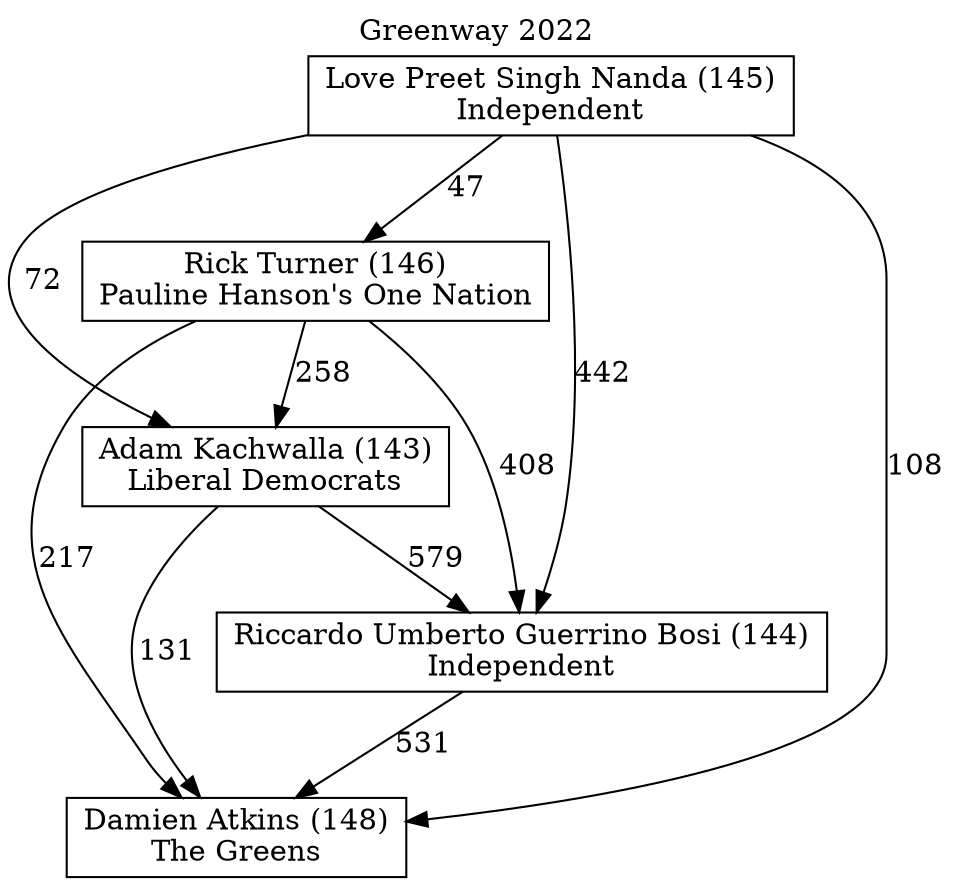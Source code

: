 // House preference flow
digraph "Damien Atkins (148)_Greenway_2022" {
	graph [label="Greenway 2022" labelloc=t mclimit=10]
	node [shape=box]
	"Riccardo Umberto Guerrino Bosi (144)" [label="Riccardo Umberto Guerrino Bosi (144)
Independent"]
	"Damien Atkins (148)" [label="Damien Atkins (148)
The Greens"]
	"Love Preet Singh Nanda (145)" [label="Love Preet Singh Nanda (145)
Independent"]
	"Adam Kachwalla (143)" [label="Adam Kachwalla (143)
Liberal Democrats"]
	"Rick Turner (146)" [label="Rick Turner (146)
Pauline Hanson's One Nation"]
	"Adam Kachwalla (143)" -> "Damien Atkins (148)" [label=131]
	"Love Preet Singh Nanda (145)" -> "Adam Kachwalla (143)" [label=72]
	"Love Preet Singh Nanda (145)" -> "Rick Turner (146)" [label=47]
	"Rick Turner (146)" -> "Adam Kachwalla (143)" [label=258]
	"Riccardo Umberto Guerrino Bosi (144)" -> "Damien Atkins (148)" [label=531]
	"Love Preet Singh Nanda (145)" -> "Riccardo Umberto Guerrino Bosi (144)" [label=442]
	"Love Preet Singh Nanda (145)" -> "Damien Atkins (148)" [label=108]
	"Rick Turner (146)" -> "Damien Atkins (148)" [label=217]
	"Rick Turner (146)" -> "Riccardo Umberto Guerrino Bosi (144)" [label=408]
	"Adam Kachwalla (143)" -> "Riccardo Umberto Guerrino Bosi (144)" [label=579]
}
